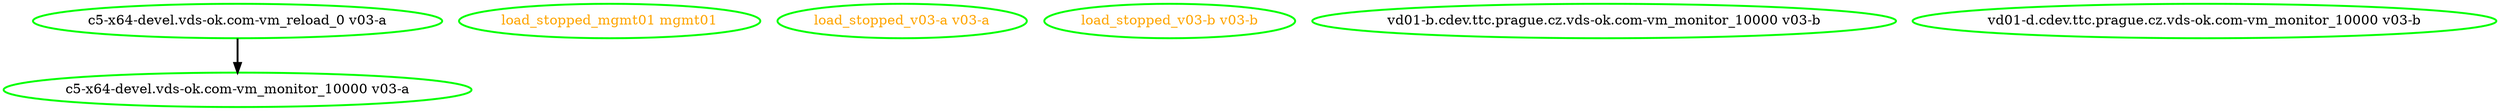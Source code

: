  digraph "g" {
"c5-x64-devel.vds-ok.com-vm_monitor_10000 v03-a" [ style=bold color="green" fontcolor="black"]
"c5-x64-devel.vds-ok.com-vm_reload_0 v03-a" -> "c5-x64-devel.vds-ok.com-vm_monitor_10000 v03-a" [ style = bold]
"c5-x64-devel.vds-ok.com-vm_reload_0 v03-a" [ style=bold color="green" fontcolor="black"]
"load_stopped_mgmt01 mgmt01" [ style=bold color="green" fontcolor="orange"]
"load_stopped_v03-a v03-a" [ style=bold color="green" fontcolor="orange"]
"load_stopped_v03-b v03-b" [ style=bold color="green" fontcolor="orange"]
"vd01-b.cdev.ttc.prague.cz.vds-ok.com-vm_monitor_10000 v03-b" [ style=bold color="green" fontcolor="black"]
"vd01-d.cdev.ttc.prague.cz.vds-ok.com-vm_monitor_10000 v03-b" [ style=bold color="green" fontcolor="black"]
}

